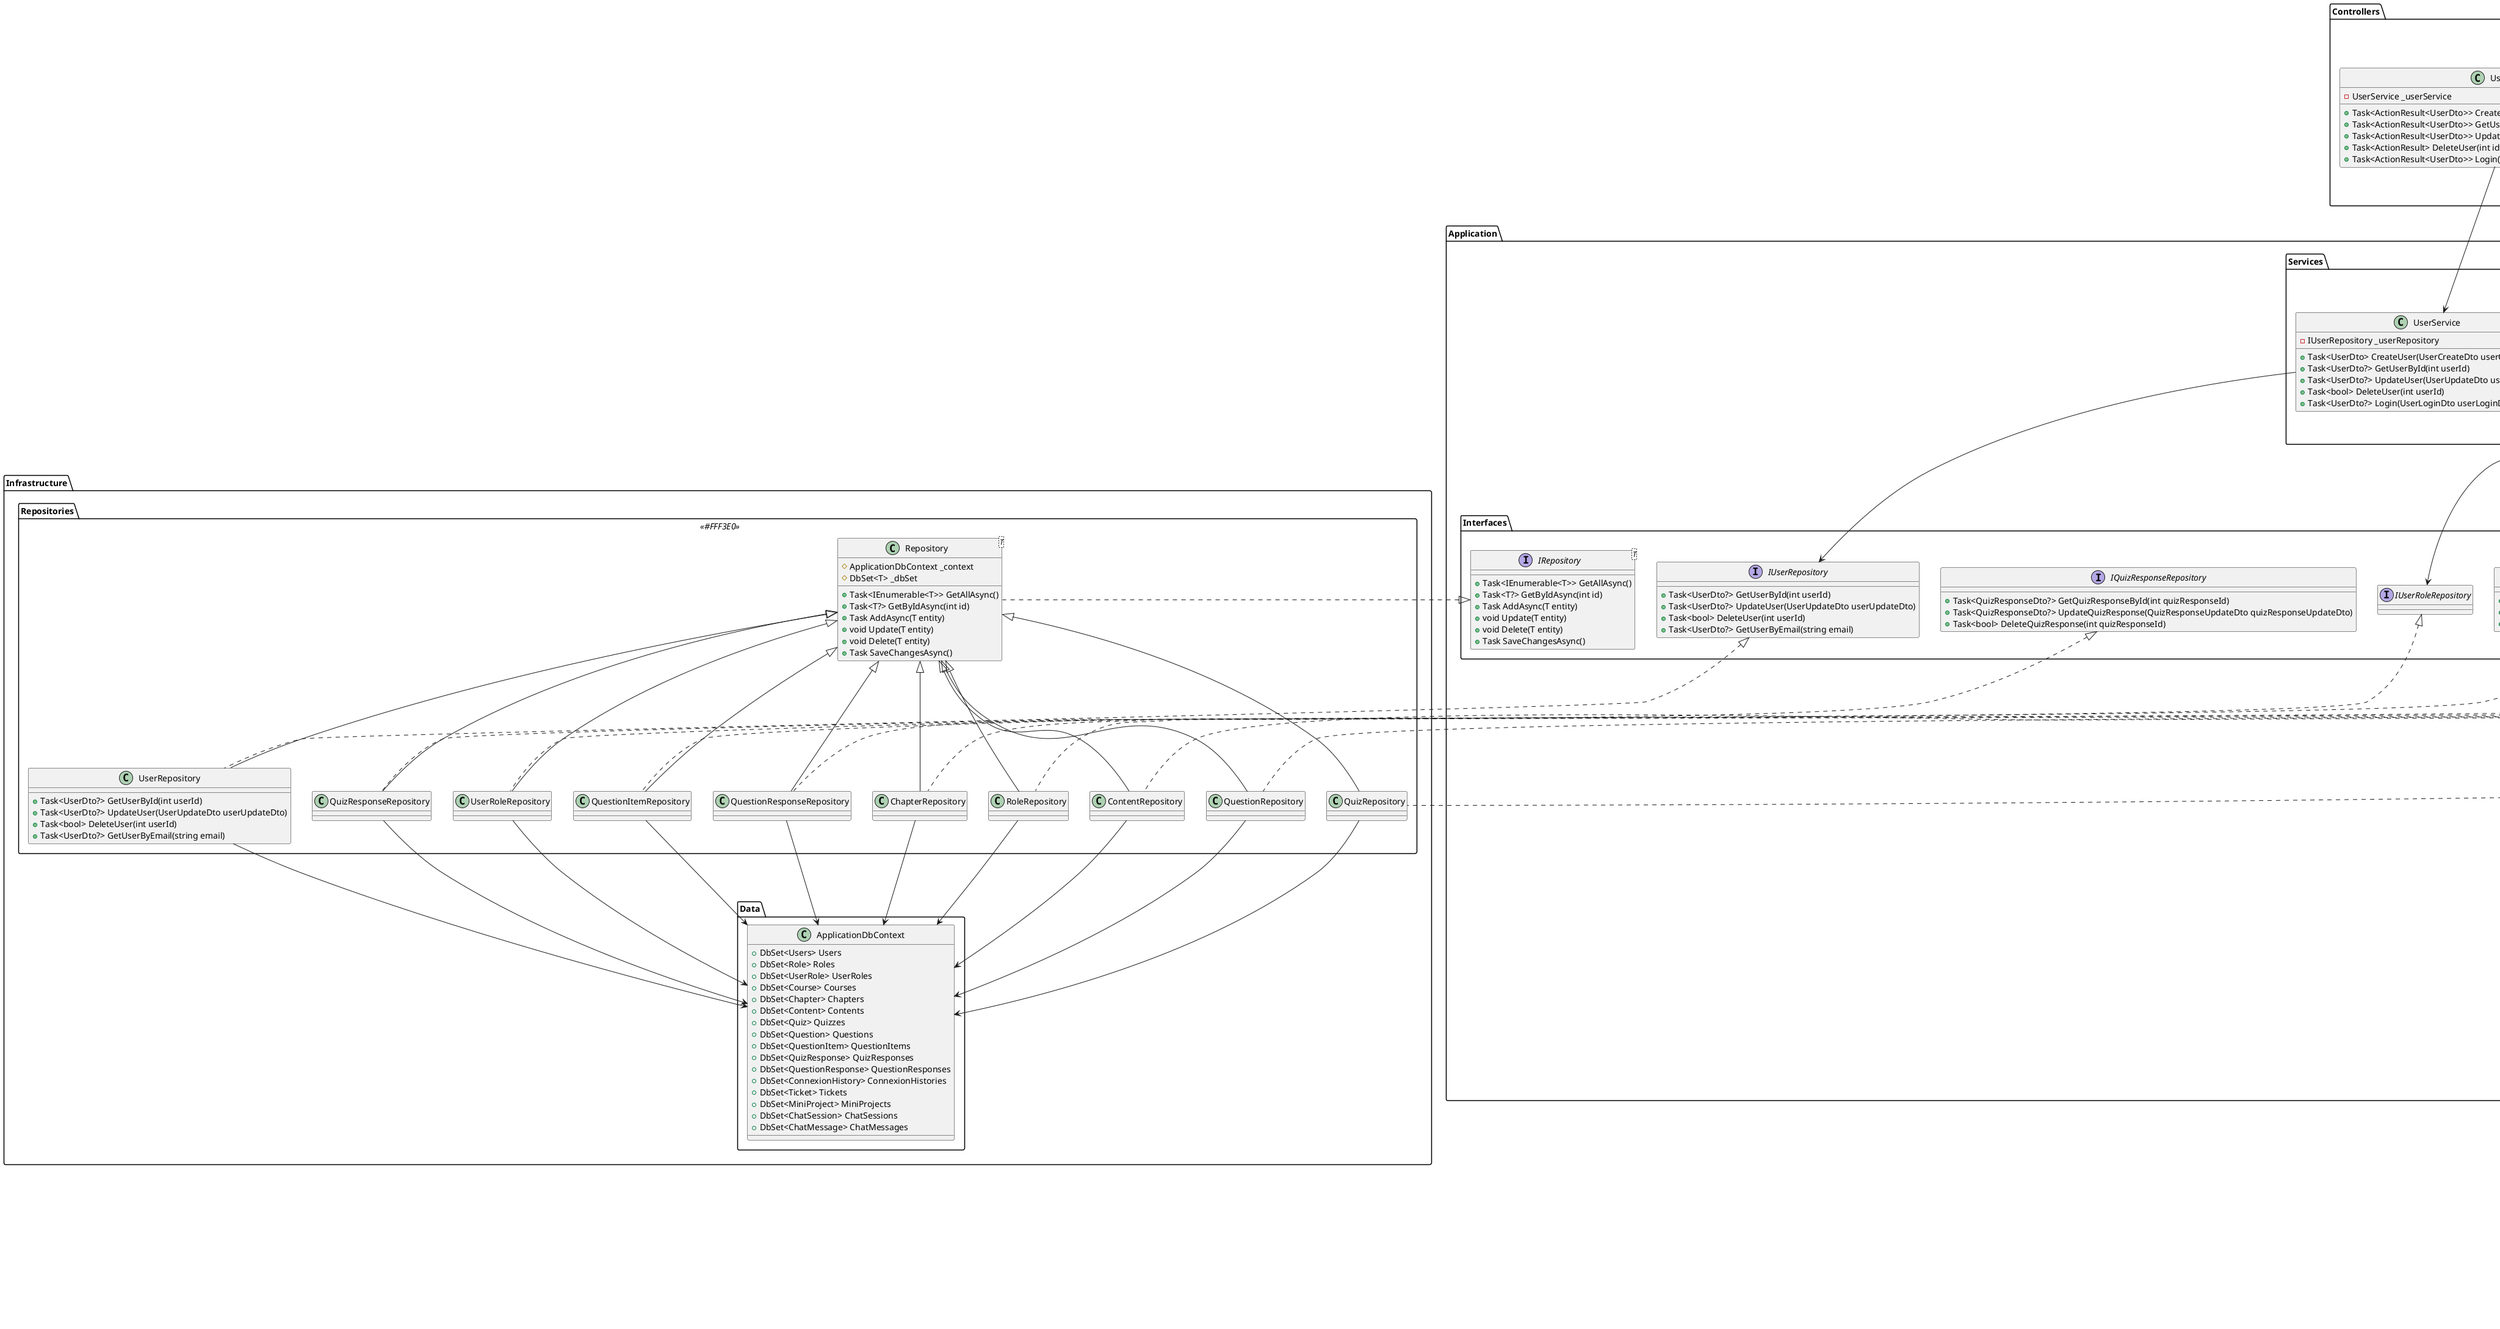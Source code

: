 @startuml LearningApp_Class_Diagram

!define ENTITY_COLOR #E1F5FE
!define SERVICE_COLOR #F3E5F5
!define CONTROLLER_COLOR #E8F5E9
!define REPOSITORY_COLOR #FFF3E0
!define DTO_COLOR #FFEBEE

package "Domain" {
    class Users {
        +int UserId
        +string Username
        +string Email
        +string Password
        +DateTime CreatedAt
        +DateTime? UpdatedAt
        +ICollection<UserRole> UserRoles
        +ICollection<QuizResponse> QuizResponses
    }

    class Role {
        +int RoleId
        +string RoleName
        +ICollection<UserRole> UserRoles
    }

    class UserRole {
        +int UserRoleId
        +int UserId
        +int RoleId
        +Users User
        +Role Role
    }

    class Course {
        +int CourseId
        +string Title
        +string Description
        +DateTime CreatedAt
        +ICollection<Chapter> Chapters
        +ICollection<MiniProject> MiniProjects
    }

    class Chapter {
        +int ChapterId
        +string Title
        +int Order
        +string Color
        +int CourseId
        +string? Description
        +DateTime CreatedAt
        +Course Course
        +ICollection<Content> Contents
        +ICollection<Quiz> Quizzes
    }

    class Content {
        +int ContentId
        +int ChapterId
        +string Title
        +string Body
        +int Order
        +DateTime CreatedAt
        +Chapter Chapter
    }

    class Quiz {
        +int QuizId
        +int ChapterId
        +string Title
        +int SuccessPercentage
        +DateTime CreatedAt
        +string? Description
        +Chapter Chapter
        +ICollection<Question> Questions
        +ICollection<QuizResponse> QuizResponses
    }

    class Question {
        +int QuestionId
        +int QuizId
        +string Type
        +string Content
        +int Rank
        +string? Explanation
        +Quiz Quiz
        +ICollection<QuestionItem> QuestionItems
        +ICollection<QuestionResponse> QuestionResponses
    }

    class QuestionItem {
        +int QuestionItemId
        +int QuestionId
        +string? Content
        +bool? IsRight
        +string? RightResponse
        +Question Question
        +ICollection<QuestionResponse> QuestionResponses
    }

    class QuizResponse {
        +int QuizResponseId
        +int UserId
        +int QuizId
        +int AttemptNumber
        +DateTime ResponseDate
        +int? Score
        +Users User
        +Quiz Quiz
        +ICollection<QuestionResponse> QuestionResponses
    }

    class QuestionResponse {
        +int QuestionResponseId
        +int QuizResponseId
        +int QuestionId
        +int? QuestionItemId
        +string? ResponseContent
        +QuizResponse QuizResponse
        +Question Question
        +QuestionItem? QuestionItem
    }

    class ConnexionHistory {
        +int Id
        +int UserId
        +DateTime ConnexionDate
    }

    class MiniProject {
        +int Id
        +int CourseId
        +string Title
        +string Description
        +DateTime CreatedAt
        +bool IsActive
        +Course Course
        +ICollection<Ticket> Tickets
    }

    class Ticket {
        +int Id
        +int MiniProjectId
        +string Title
        +string Description
        +string Status
        +int Order
        +int? AssigneeUserId
        +DateTime CreatedAt
        +DateTime? StartedAt
        +DateTime? CompletedAt
        +DateTime? ValidatedAt
        +int? ValidatedByUserId
        +MiniProject MiniProject
        +Users? Assignee
        +Users? Validator
    }

    class ChatSession {
        +int Id
        +int UserId
        +int? CourseId
        +int? ChapterId
        +int? MiniProjectId
        +int? TicketId
        +DateTime StartedAt
        +DateTime? EndedAt
        +Users User
        +ICollection<ChatMessage> Messages
    }

    class ChatMessage {
        +int Id
        +int ChatSessionId
        +string Role
        +string Content
        +DateTime CreatedAt
        +ChatSession ChatSession
    }
}

package "Application.DTOs" <<DTO_COLOR>> {
    class UserDto {
        +int UserId
        +string Username
        +string Email
        +DateTime CreatedAt
        +DateTime? UpdatedAt
    }

    class UserCreateDto {
        +string Username
        +string Email
        +string Password
    }

    class UserLoginDto {
        +string Email
        +string Password
    }

    class UserUpdateDto {
        +int UserId
        +string Username
        +string Email
        +string? Password
    }

    class RoleDto {
        +int RoleId
        +string RoleName
    }

    class UserRoleDto {
        +int UserRoleId
        +int UserId
        +int RoleId
    }

    class ChapterDto {
        +int ChapterId
        +string Title
        +int Order
        +string Color
        +int CourseId
        +string? Description
        +DateTime CreatedAt
    }

    class ContentDto {
        +int ContentId
        +int ChapterId
        +string Title
        +string Body
        +int Order
        +DateTime CreatedAt
    }

    class QuizDto {
        +int QuizId
        +int ChapterId
        +string Title
        +int SuccessPercentage
        +DateTime CreatedAt
        +string? Description
    }

    class QuestionDto {
        +int QuestionId
        +int QuizId
        +string Type
        +string Content
        +int Rank
        +string? Explanation
    }

    class QuestionItemDto {
        +int QuestionItemId
        +int QuestionId
        +string? Content
        +bool? IsRight
        +string? RightResponse
    }

    class QuizResponseDto {
        +int QuizResponseId
        +int UserId
        +int QuizId
        +int AttemptNumber
        +DateTime ResponseDate
        +int? Score
    }

    class QuestionResponseDto {
        +int QuestionResponseId
        +int QuizResponseId
        +int QuestionId
        +int? QuestionItemId
        +string? ResponseContent
    }
}

package "Application.Interfaces" <<REPOSITORY_COLOR>> {
    interface "IRepository<T>" as IRepository {
        +Task<IEnumerable<T>> GetAllAsync()
        +Task<T?> GetByIdAsync(int id)
        +Task AddAsync(T entity)
        +void Update(T entity)
        +void Delete(T entity)
        +Task SaveChangesAsync()
    }

    interface IUserRepository {
        +Task<UserDto?> GetUserById(int userId)
        +Task<UserDto?> UpdateUser(UserUpdateDto userUpdateDto)
        +Task<bool> DeleteUser(int userId)
        +Task<UserDto?> GetUserByEmail(string email)
    }

    interface IRoleRepository
    interface IUserRoleRepository

    interface IChapterRepository {
        +Task<ChapterDto?> GetChapterById(int chapterId)
        +Task<ChapterDto?> UpdateChapter(ChapterUpdateDto chapterUpdateDto)
        +Task<bool> DeleteChapter(int chapterId)
    }

    interface IChapterContentRepository

    interface IQuizRepository {
        +Task<QuizDto?> GetQuizById(int quizId)
        +Task<QuizDto?> UpdateQuiz(QuizUpdateDto quizUpdateDto)
        +Task<bool> DeleteQuiz(int quizId)
    }

    interface IQuestionRepository {
        +Task<QuestionDto?> GetQuestionById(int questionId)
        +Task<QuestionDto?> UpdateQuestion(QuestionUpdateDto questionUpdateDto)
        +Task<bool> DeleteQuestion(int questionId)
    }

    interface IQuestionItemRepository {
        +Task<QuestionItemDto?> GetQuestionItemById(int questionItemId)
        +Task<QuestionItemDto?> UpdateQuestionItem(QuestionItemUpdateDto questionItemUpdateDto)
        +Task<bool> DeleteQuestionItem(int questionItemId)
    }

    interface IQuizResponseRepository {
        +Task<QuizResponseDto?> GetQuizResponseById(int quizResponseId)
        +Task<QuizResponseDto?> UpdateQuizResponse(QuizResponseUpdateDto quizResponseUpdateDto)
        +Task<bool> DeleteQuizResponse(int quizResponseId)
    }

    interface IQuestionResponseRepository {
        +Task<QuestionResponseDto?> GetQuestionResponseById(int questionResponseId)
        +Task<QuestionResponseDto?> UpdateQuestionResponse(QuestionResponseUpdateDto questionResponseUpdateDto)
        +Task<bool> DeleteQuestionResponse(int questionResponseId)
    }
}

package "Infrastructure.Repositories" <<REPOSITORY_COLOR>> {
    class "Repository<T>" as Repository {
        #ApplicationDbContext _context
        #DbSet<T> _dbSet
        +Task<IEnumerable<T>> GetAllAsync()
        +Task<T?> GetByIdAsync(int id)
        +Task AddAsync(T entity)
        +void Update(T entity)
        +void Delete(T entity)
        +Task SaveChangesAsync()
    }

    class UserRepository {
        +Task<UserDto?> GetUserById(int userId)
        +Task<UserDto?> UpdateUser(UserUpdateDto userUpdateDto)
        +Task<bool> DeleteUser(int userId)
        +Task<UserDto?> GetUserByEmail(string email)
    }

    class RoleRepository
    class UserRoleRepository
    class ChapterRepository
    class ContentRepository
    class QuizRepository
    class QuestionRepository
    class QuestionItemRepository
    class QuizResponseRepository
    class QuestionResponseRepository
}

package "Application.Services" <<SERVICE_COLOR>> {
    class UserService {
        -IUserRepository _userRepository
        +Task<UserDto> CreateUser(UserCreateDto userCreateDto)
        +Task<UserDto?> GetUserById(int userId)
        +Task<UserDto?> UpdateUser(UserUpdateDto userUpdateDto)
        +Task<bool> DeleteUser(int userId)
        +Task<UserDto?> Login(UserLoginDto userLoginDto)
    }

    class RoleService {
        -IRoleRepository _roleRepository
    }

    class UserRoleService {
        -IUserRoleRepository _userRoleRepository
    }

    class ChapterService {
        -IChapterRepository _chapterRepository
    }

    class ChapterContentService {
        -IChapterContentRepository _chapterContentRepository
    }

    class QuizService {
        -IQuizRepository _quizRepository
        -IQuestionRepository _questionRepository
        -IQuestionItemRepository _questionItemRepository
        +Task<QuizDto> AddQuiz(QuizCreateDto quizCreateDto)
        +Task<QuizDto?> UpdateQuiz(QuizUpdateDto quizUpdateDto)
        +Task<QuizDto?> GetQuizById(int quizId)
        +Task<bool> DeleteQuiz(int quizId)
        +Task DeleteAllQuestions(int QuizId)
        +Task<QuestionDto> AddQuestion(QuestionCreateDto questionCreateDto)
        +Task<QuestionItemDto> AddQuestionItem(QuestionItemCreateDto questionItemCreateDto)
    }

    class MiniProjectService {
        -IRepository<MiniProject> _miniProjectRepo
        -IRepository<Ticket> _ticketRepo
    }

    class TicketService {
        -IRepository<Ticket> _ticketRepo
        +Task ChangeStatus(int ticketId, string status)
        +Task Validate(int ticketId, int validatorUserId)
    }

    class AiChatService {
        -IRepository<ChatSession> _sessionRepo
        -IRepository<ChatMessage> _messageRepo
        +Task<int> StartSession(int userId, int? courseId, int? chapterId, int? miniProjectId, int? ticketId)
        +Task AddMessage(int sessionId, string role, string content)
    }
}

package "Controllers" <<CONTROLLER_COLOR>> {
    class UsersController {
        -UserService _userService
        +Task<ActionResult<UserDto>> CreateUser(UserCreateDto userCreateDto)
        +Task<ActionResult<UserDto>> GetUser(int id)
        +Task<ActionResult<UserDto>> UpdateUser(int id, UserUpdateDto userUpdateDto)
        +Task<ActionResult> DeleteUser(int id)
        +Task<ActionResult<UserDto>> Login(UserLoginDto userLoginDto)
    }

    class RolesController {
        -RoleService _roleService
    }

    class ChaptersController {
        -ChapterService _chapterService
    }

    class ContentsController {
        -ChapterContentService _chapterContentService
    }

    class CoursesController

    class QuizController {
        -QuizService _quizService
        +Task<ActionResult<List<QuizDto>>> GetQuizList(int page, int limit, string search)
        +Task<ActionResult<QuizDto>> PostQuiz(QuizCreateDto dto)
        +Task<ActionResult<QuizDto>> PutQuiz(int id, QuizUpdateDto dto)
        +Task<ActionResult> DeleteQuiz(int id)
        +Task<ActionResult<List<QuestionDto>>> PostQuestion(List<QuestionCreateDto> dtos)
        +Task<ActionResult<List<QuestionDto>>> GetQuestions(int quizId)
        +Task<ActionResult<QuestionItemDto>> PostQuestionItem(QuestionItemCreateDto dto)
        +Task<ActionResult<QuizDto>> GetQuiz(int id)
        +Task<ActionResult<QuestionDto>> GetQuestion(int id)
        +Task<ActionResult<QuestionItemDto>> GetQuestionItem(int id)
    }

    class WeatherForecastController

    class MiniProjectsController {
        -MiniProjectService _miniProjectService
    }

    class TicketsController {
        -TicketService _ticketService
    }

    class AiChatController {
        -AiChatService _aiChatService
    }
}

package "Infrastructure.Data" {
    class ApplicationDbContext {
        +DbSet<Users> Users
        +DbSet<Role> Roles
        +DbSet<UserRole> UserRoles
        +DbSet<Course> Courses
        +DbSet<Chapter> Chapters
        +DbSet<Content> Contents
        +DbSet<Quiz> Quizzes
        +DbSet<Question> Questions
        +DbSet<QuestionItem> QuestionItems
        +DbSet<QuizResponse> QuizResponses
        +DbSet<QuestionResponse> QuestionResponses
        +DbSet<ConnexionHistory> ConnexionHistories
        +DbSet<Ticket> Tickets
        +DbSet<MiniProject> MiniProjects
        +DbSet<ChatSession> ChatSessions
        +DbSet<ChatMessage> ChatMessages
    }
}

' Domain Relationships
Users ||--o{ UserRole
Role ||--o{ UserRole
Course ||--o{ Chapter
Chapter ||--o{ Content
Chapter ||--o{ Quiz
Quiz ||--o{ Question
Question ||--o{ QuestionItem
Users ||--o{ QuizResponse
Quiz ||--o{ QuizResponse
QuizResponse ||--o{ QuestionResponse
Question ||--o{ QuestionResponse
QuestionItem ||--o{ QuestionResponse

' Mini-projet & Tickets
Course ||--o{ MiniProject
MiniProject ||--o{ Ticket
Users ||..o{ Ticket : assigns >
Users ||..o{ Ticket : validates >
Users ||--o{ ChatSession
ChatSession ||--o{ ChatMessage

' Repository Inheritance
Repository <|-- UserRepository
Repository <|-- RoleRepository
Repository <|-- UserRoleRepository
Repository <|-- ChapterRepository
Repository <|-- ContentRepository
Repository <|-- QuizRepository
Repository <|-- QuestionRepository
Repository <|-- QuestionItemRepository
Repository <|-- QuizResponseRepository
Repository <|-- QuestionResponseRepository

' Interface Implementation
IRepository <|.. Repository
IUserRepository <|.. UserRepository
IRoleRepository <|.. RoleRepository
IUserRoleRepository <|.. UserRoleRepository
IChapterRepository <|.. ChapterRepository
IChapterContentRepository <|.. ContentRepository
IQuizRepository <|.. QuizRepository
IQuestionRepository <|.. QuestionRepository
IQuestionItemRepository <|.. QuestionItemRepository
IQuizResponseRepository <|.. QuizResponseRepository
IQuestionResponseRepository <|.. QuestionResponseRepository

' Service Dependencies
UserService --> IUserRepository
RoleService --> IRoleRepository
UserRoleService --> IUserRoleRepository
ChapterService --> IChapterRepository
ChapterContentService --> IChapterContentRepository
QuizService --> IQuizRepository
QuizService --> IQuestionRepository
QuizService --> IQuestionItemRepository

' Controller Dependencies
UsersController --> UserService
RolesController --> RoleService
ChaptersController --> ChapterService
ContentsController --> ChapterContentService
QuizController --> QuizService
MiniProjectsController --> MiniProjectService
TicketsController --> TicketService
AiChatController --> AiChatService

' Repository Dependencies
UserRepository --> ApplicationDbContext
RoleRepository --> ApplicationDbContext
UserRoleRepository --> ApplicationDbContext
ChapterRepository --> ApplicationDbContext
ContentRepository --> ApplicationDbContext
QuizRepository --> ApplicationDbContext
QuestionRepository --> ApplicationDbContext
QuestionItemRepository --> ApplicationDbContext
QuizResponseRepository --> ApplicationDbContext
QuestionResponseRepository --> ApplicationDbContext

@enduml